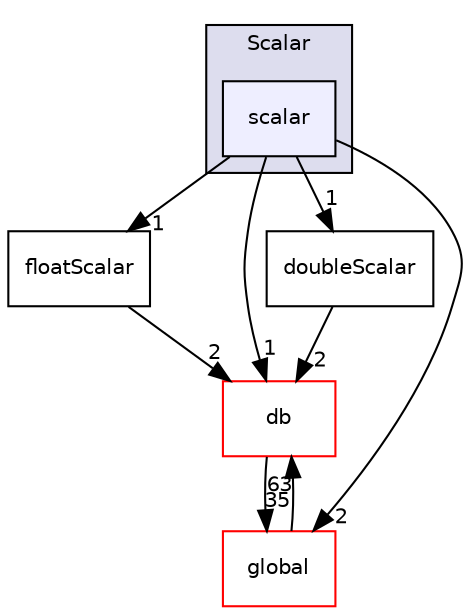 digraph "src/OpenFOAM/primitives/Scalar/scalar" {
  bgcolor=transparent;
  compound=true
  node [ fontsize="10", fontname="Helvetica"];
  edge [ labelfontsize="10", labelfontname="Helvetica"];
  subgraph clusterdir_b4f4914e791ff496381862f16be45bae {
    graph [ bgcolor="#ddddee", pencolor="black", label="Scalar" fontname="Helvetica", fontsize="10", URL="dir_b4f4914e791ff496381862f16be45bae.html"]
  dir_e67694ff55b44d11ba71a37378a61ef5 [shape=box, label="scalar", style="filled", fillcolor="#eeeeff", pencolor="black", URL="dir_e67694ff55b44d11ba71a37378a61ef5.html"];
  }
  dir_388ebc957afd3195739a0ce6ea56f687 [shape=box label="floatScalar" URL="dir_388ebc957afd3195739a0ce6ea56f687.html"];
  dir_63c634f7a7cfd679ac26c67fb30fc32f [shape=box label="db" color="red" URL="dir_63c634f7a7cfd679ac26c67fb30fc32f.html"];
  dir_8583492183f4d27c76555f8f333dd07b [shape=box label="global" color="red" URL="dir_8583492183f4d27c76555f8f333dd07b.html"];
  dir_b50ec81b3f603d5ef30cf7e329144f8a [shape=box label="doubleScalar" URL="dir_b50ec81b3f603d5ef30cf7e329144f8a.html"];
  dir_e67694ff55b44d11ba71a37378a61ef5->dir_388ebc957afd3195739a0ce6ea56f687 [headlabel="1", labeldistance=1.5 headhref="dir_002715_002713.html"];
  dir_e67694ff55b44d11ba71a37378a61ef5->dir_63c634f7a7cfd679ac26c67fb30fc32f [headlabel="1", labeldistance=1.5 headhref="dir_002715_002218.html"];
  dir_e67694ff55b44d11ba71a37378a61ef5->dir_8583492183f4d27c76555f8f333dd07b [headlabel="2", labeldistance=1.5 headhref="dir_002715_002385.html"];
  dir_e67694ff55b44d11ba71a37378a61ef5->dir_b50ec81b3f603d5ef30cf7e329144f8a [headlabel="1", labeldistance=1.5 headhref="dir_002715_002712.html"];
  dir_388ebc957afd3195739a0ce6ea56f687->dir_63c634f7a7cfd679ac26c67fb30fc32f [headlabel="2", labeldistance=1.5 headhref="dir_002713_002218.html"];
  dir_63c634f7a7cfd679ac26c67fb30fc32f->dir_8583492183f4d27c76555f8f333dd07b [headlabel="35", labeldistance=1.5 headhref="dir_002218_002385.html"];
  dir_8583492183f4d27c76555f8f333dd07b->dir_63c634f7a7cfd679ac26c67fb30fc32f [headlabel="63", labeldistance=1.5 headhref="dir_002385_002218.html"];
  dir_b50ec81b3f603d5ef30cf7e329144f8a->dir_63c634f7a7cfd679ac26c67fb30fc32f [headlabel="2", labeldistance=1.5 headhref="dir_002712_002218.html"];
}
